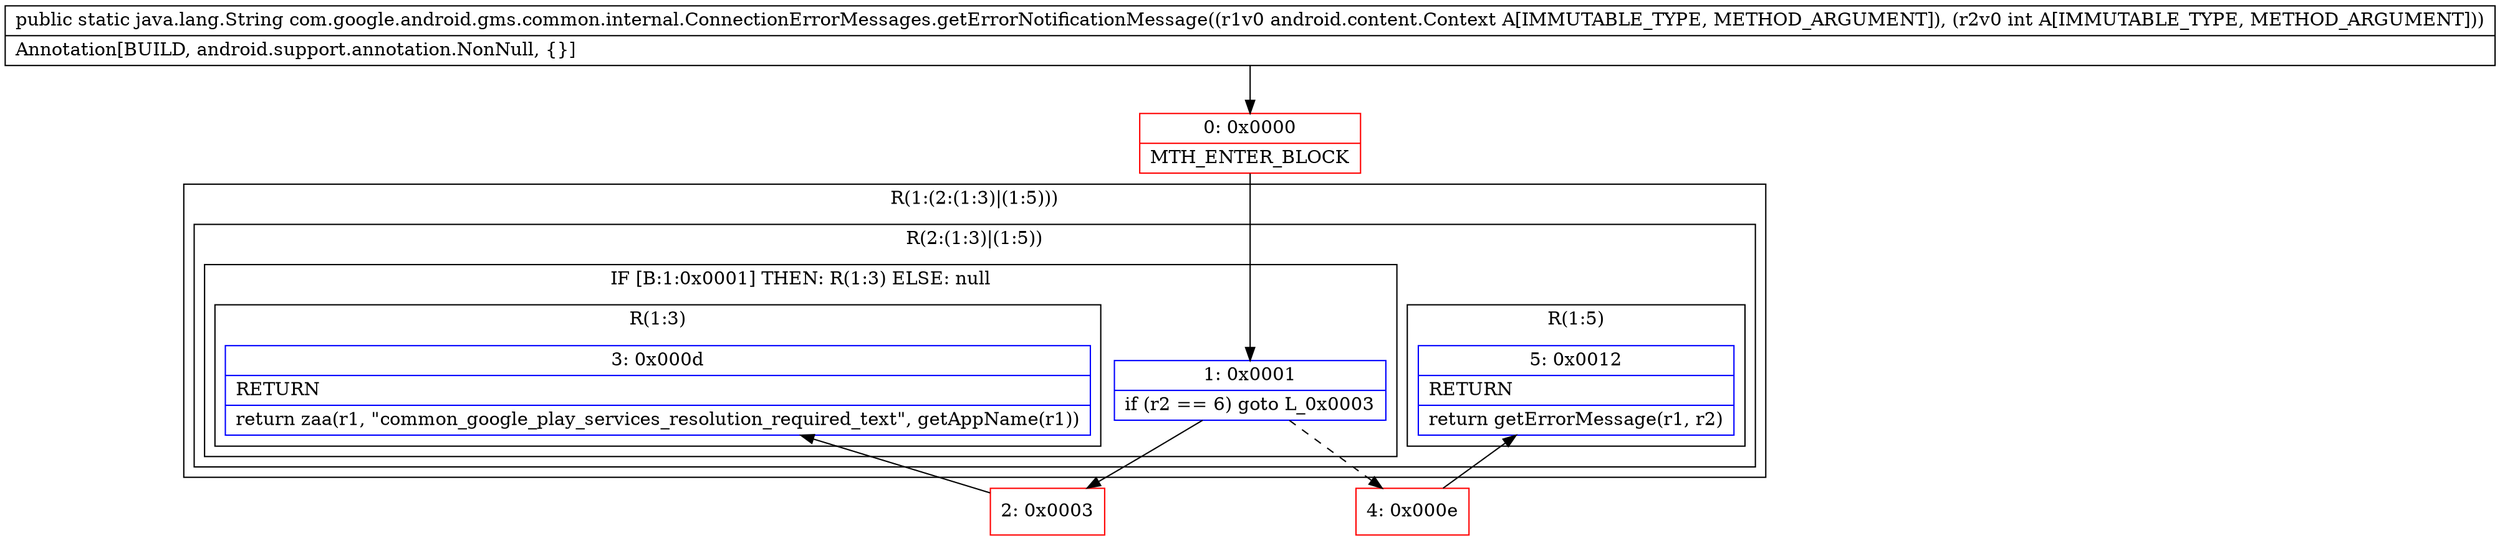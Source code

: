 digraph "CFG forcom.google.android.gms.common.internal.ConnectionErrorMessages.getErrorNotificationMessage(Landroid\/content\/Context;I)Ljava\/lang\/String;" {
subgraph cluster_Region_1136018178 {
label = "R(1:(2:(1:3)|(1:5)))";
node [shape=record,color=blue];
subgraph cluster_Region_1762832528 {
label = "R(2:(1:3)|(1:5))";
node [shape=record,color=blue];
subgraph cluster_IfRegion_12466003 {
label = "IF [B:1:0x0001] THEN: R(1:3) ELSE: null";
node [shape=record,color=blue];
Node_1 [shape=record,label="{1\:\ 0x0001|if (r2 == 6) goto L_0x0003\l}"];
subgraph cluster_Region_924711352 {
label = "R(1:3)";
node [shape=record,color=blue];
Node_3 [shape=record,label="{3\:\ 0x000d|RETURN\l|return zaa(r1, \"common_google_play_services_resolution_required_text\", getAppName(r1))\l}"];
}
}
subgraph cluster_Region_1187123722 {
label = "R(1:5)";
node [shape=record,color=blue];
Node_5 [shape=record,label="{5\:\ 0x0012|RETURN\l|return getErrorMessage(r1, r2)\l}"];
}
}
}
Node_0 [shape=record,color=red,label="{0\:\ 0x0000|MTH_ENTER_BLOCK\l}"];
Node_2 [shape=record,color=red,label="{2\:\ 0x0003}"];
Node_4 [shape=record,color=red,label="{4\:\ 0x000e}"];
MethodNode[shape=record,label="{public static java.lang.String com.google.android.gms.common.internal.ConnectionErrorMessages.getErrorNotificationMessage((r1v0 android.content.Context A[IMMUTABLE_TYPE, METHOD_ARGUMENT]), (r2v0 int A[IMMUTABLE_TYPE, METHOD_ARGUMENT]))  | Annotation[BUILD, android.support.annotation.NonNull, \{\}]\l}"];
MethodNode -> Node_0;
Node_1 -> Node_2;
Node_1 -> Node_4[style=dashed];
Node_0 -> Node_1;
Node_2 -> Node_3;
Node_4 -> Node_5;
}

